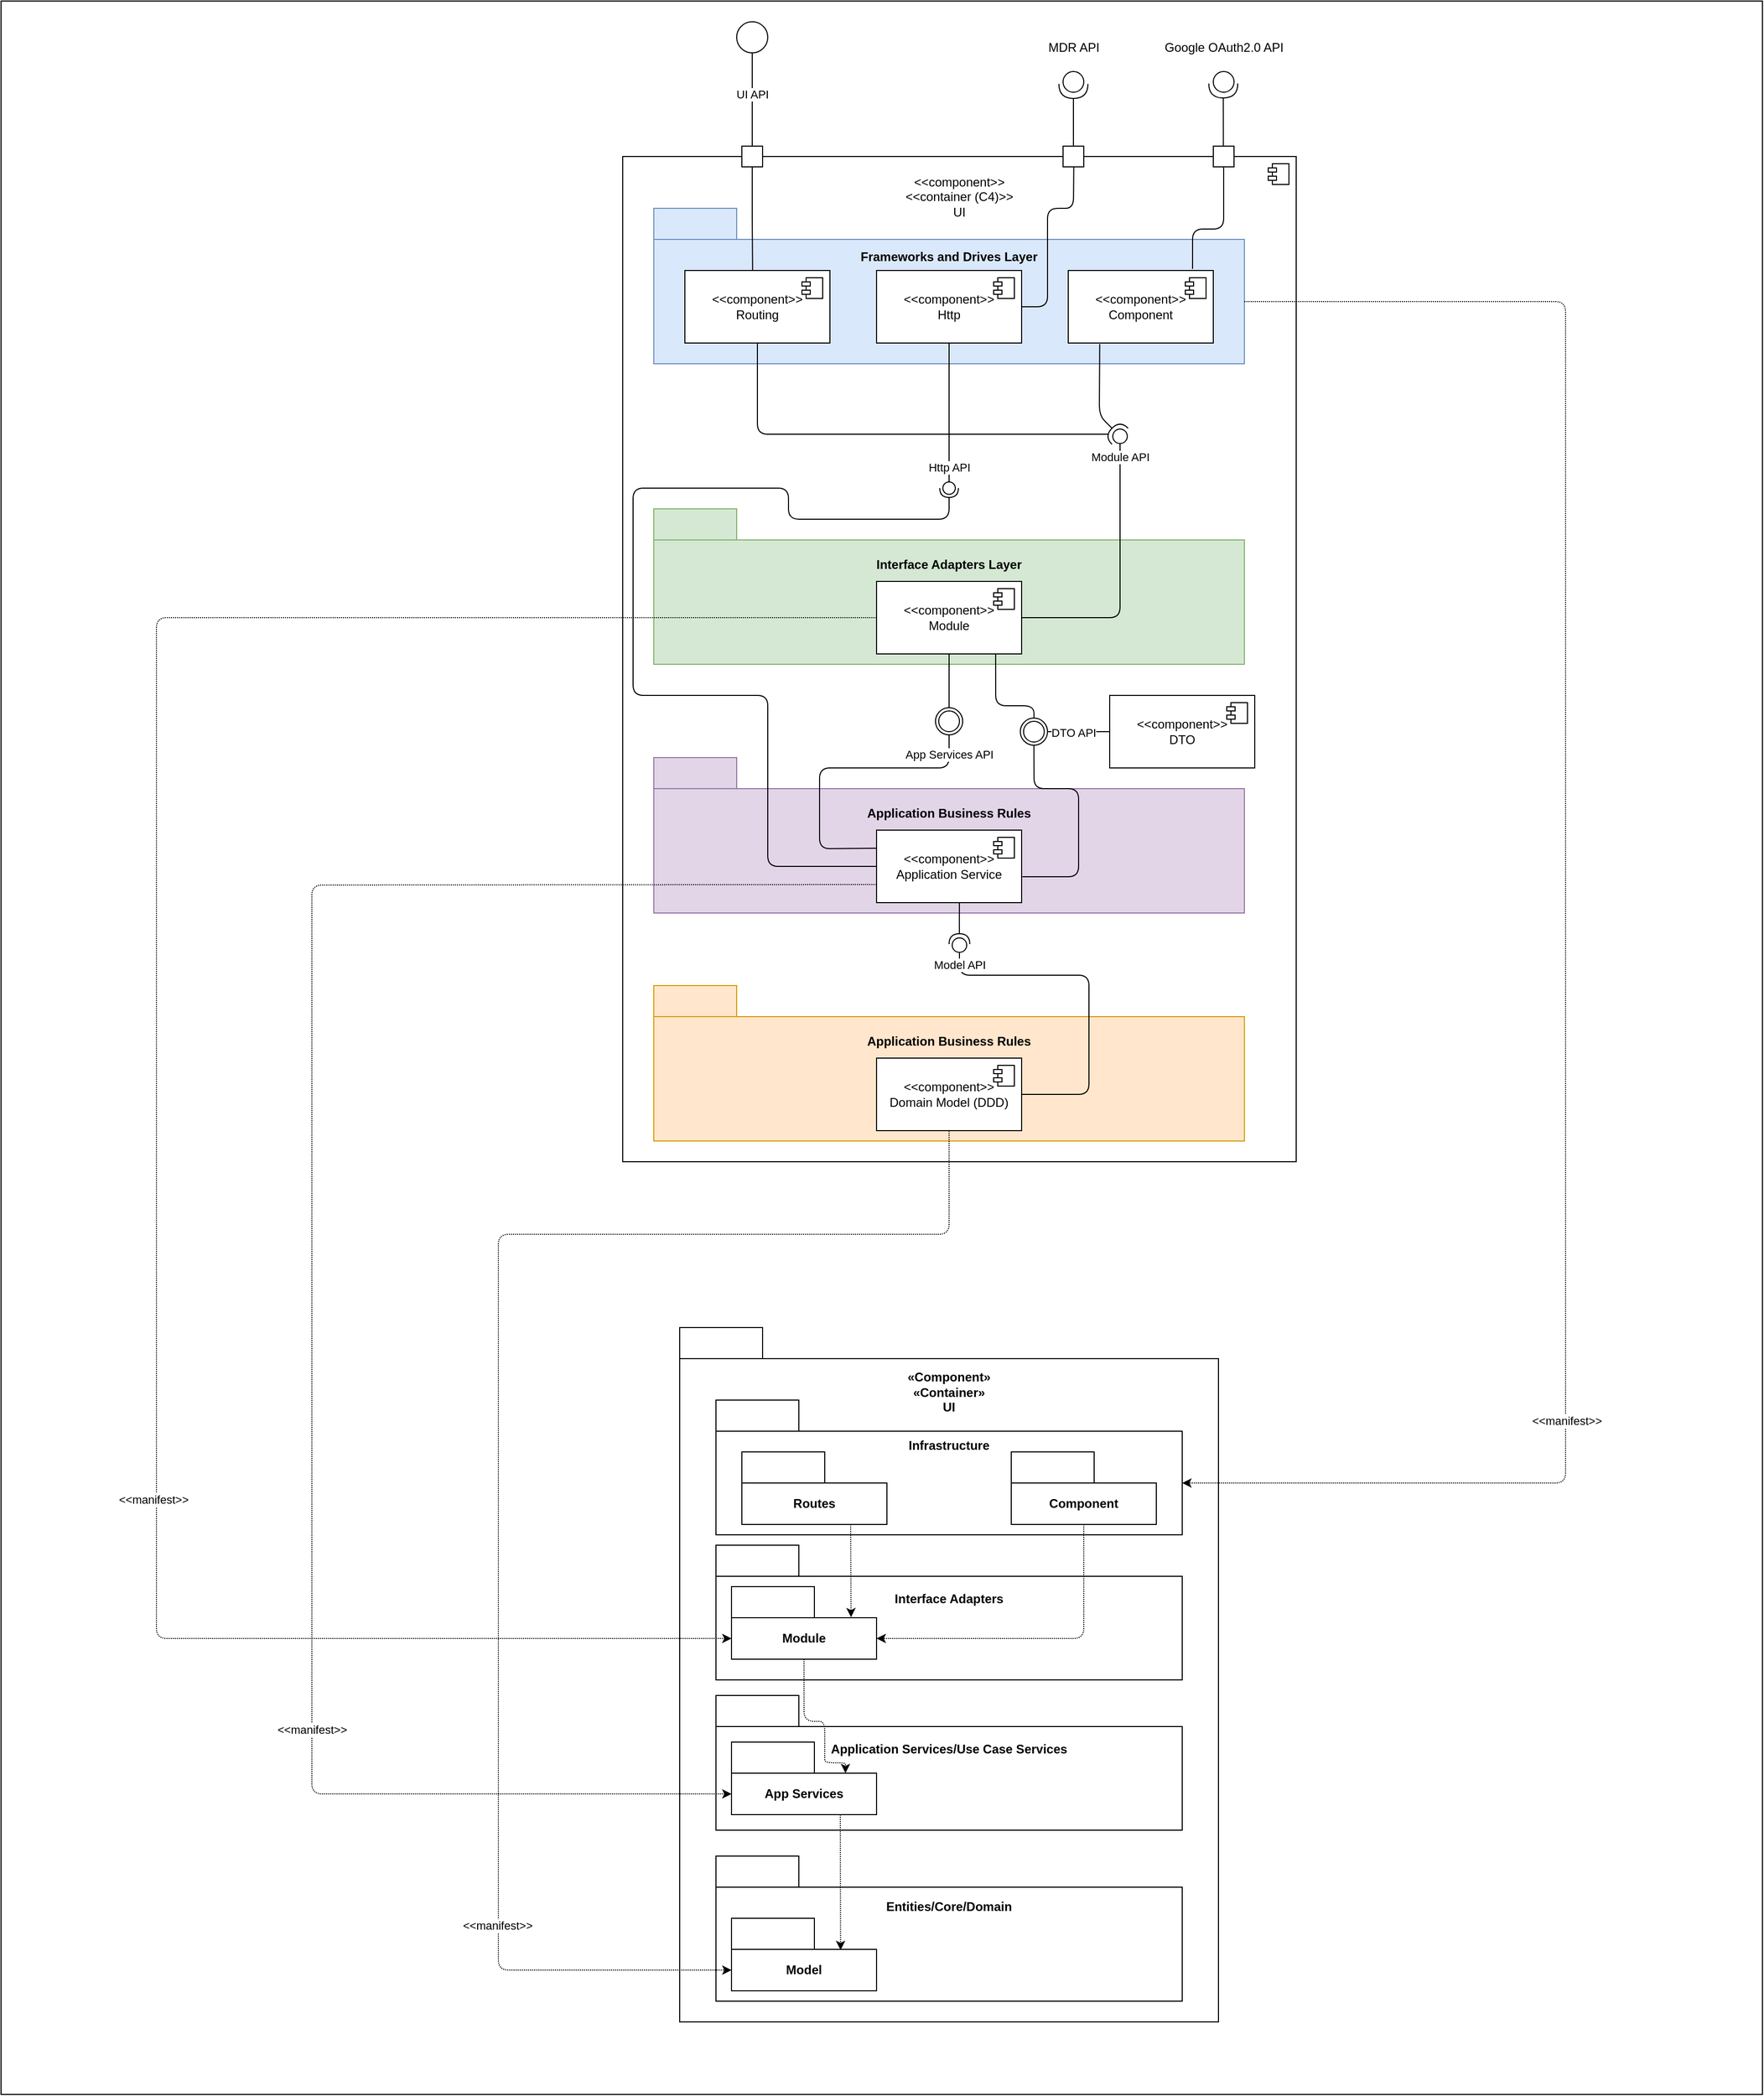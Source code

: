 <mxfile>
    <diagram name="Página-1" id="oDKx01zZ5vxRKA5znKhv">
        <mxGraphModel dx="1364" dy="331" grid="1" gridSize="10" guides="1" tooltips="1" connect="1" arrows="1" fold="1" page="1" pageScale="1" pageWidth="827" pageHeight="1169" math="0" shadow="0">
            <root>
                <mxCell id="0"/>
                <mxCell id="2" value="Untitled Layer" parent="0"/>
                <mxCell id="3" value="" style="rounded=0;whiteSpace=wrap;html=1;" parent="2" vertex="1">
                    <mxGeometry x="350" y="270" width="120" height="60" as="geometry"/>
                </mxCell>
                <mxCell id="4" value="" style="rounded=0;whiteSpace=wrap;html=1;" parent="2" vertex="1">
                    <mxGeometry x="350" y="270" width="120" height="60" as="geometry"/>
                </mxCell>
                <mxCell id="5" value="" style="rounded=0;whiteSpace=wrap;html=1;" parent="2" vertex="1">
                    <mxGeometry x="350" y="270" width="120" height="60" as="geometry"/>
                </mxCell>
                <mxCell id="6" value="" style="rounded=0;whiteSpace=wrap;html=1;" parent="2" vertex="1">
                    <mxGeometry x="-560" width="1700" height="2020" as="geometry"/>
                </mxCell>
                <mxCell id="1" parent="0"/>
                <mxCell id="-gaBI5YNp0DLK8B5nc4l-1" value="&amp;lt;&amp;lt;component&amp;gt;&amp;gt;&lt;div&gt;&amp;lt;&amp;lt;container (C4)&amp;gt;&amp;gt;&lt;/div&gt;&lt;div&gt;UI&lt;/div&gt;&lt;div&gt;&lt;br&gt;&lt;/div&gt;&lt;div&gt;&lt;br&gt;&lt;/div&gt;&lt;div&gt;&lt;br&gt;&lt;/div&gt;&lt;div&gt;&lt;br&gt;&lt;/div&gt;&lt;div&gt;&lt;br&gt;&lt;/div&gt;&lt;div&gt;&lt;br&gt;&lt;/div&gt;&lt;div&gt;&lt;br&gt;&lt;/div&gt;&lt;div&gt;&lt;br&gt;&lt;/div&gt;&lt;div&gt;&lt;br&gt;&lt;/div&gt;&lt;div&gt;&lt;br&gt;&lt;/div&gt;&lt;div&gt;&lt;br&gt;&lt;/div&gt;&lt;div&gt;&lt;br&gt;&lt;/div&gt;&lt;div&gt;&lt;br&gt;&lt;/div&gt;&lt;div&gt;&lt;br&gt;&lt;/div&gt;&lt;div&gt;&lt;br&gt;&lt;/div&gt;&lt;div&gt;&lt;br&gt;&lt;/div&gt;&lt;div&gt;&lt;br&gt;&lt;/div&gt;&lt;div&gt;&lt;br&gt;&lt;/div&gt;&lt;div&gt;&lt;br&gt;&lt;/div&gt;&lt;div&gt;&lt;br&gt;&lt;/div&gt;&lt;div&gt;&lt;br&gt;&lt;/div&gt;&lt;div&gt;&lt;br&gt;&lt;/div&gt;&lt;div&gt;&lt;br&gt;&lt;/div&gt;&lt;div&gt;&lt;br&gt;&lt;/div&gt;&lt;div&gt;&lt;br&gt;&lt;/div&gt;&lt;div&gt;&lt;br&gt;&lt;/div&gt;&lt;div&gt;&lt;br&gt;&lt;/div&gt;&lt;div&gt;&lt;br&gt;&lt;/div&gt;&lt;div&gt;&lt;br&gt;&lt;/div&gt;&lt;div&gt;&lt;br&gt;&lt;/div&gt;&lt;div&gt;&lt;br&gt;&lt;/div&gt;&lt;div&gt;&lt;br&gt;&lt;/div&gt;&lt;div&gt;&lt;br&gt;&lt;/div&gt;&lt;div&gt;&lt;br&gt;&lt;/div&gt;&lt;div&gt;&lt;br&gt;&lt;/div&gt;&lt;div&gt;&lt;br&gt;&lt;/div&gt;&lt;div&gt;&lt;br&gt;&lt;/div&gt;&lt;div&gt;&lt;br&gt;&lt;/div&gt;&lt;div&gt;&lt;br&gt;&lt;/div&gt;&lt;div&gt;&lt;br&gt;&lt;/div&gt;&lt;div&gt;&lt;br&gt;&lt;/div&gt;&lt;div&gt;&lt;br&gt;&lt;/div&gt;&lt;div&gt;&lt;br&gt;&lt;/div&gt;&lt;div&gt;&lt;br&gt;&lt;/div&gt;&lt;div&gt;&lt;br&gt;&lt;/div&gt;&lt;div&gt;&lt;br&gt;&lt;/div&gt;&lt;div&gt;&lt;br&gt;&lt;/div&gt;&lt;div&gt;&lt;br&gt;&lt;/div&gt;&lt;div&gt;&lt;br&gt;&lt;/div&gt;&lt;div&gt;&lt;br&gt;&lt;/div&gt;&lt;div&gt;&lt;br&gt;&lt;/div&gt;&lt;div&gt;&lt;br&gt;&lt;/div&gt;&lt;div&gt;&lt;br&gt;&lt;/div&gt;&lt;div&gt;&lt;br&gt;&lt;/div&gt;&lt;div&gt;&lt;br&gt;&lt;/div&gt;&lt;div&gt;&lt;br&gt;&lt;/div&gt;&lt;div&gt;&lt;br&gt;&lt;/div&gt;&lt;div&gt;&lt;br&gt;&lt;/div&gt;&lt;div&gt;&lt;br&gt;&lt;/div&gt;&lt;div&gt;&lt;br&gt;&lt;/div&gt;&lt;div&gt;&lt;br&gt;&lt;/div&gt;&lt;div&gt;&lt;br&gt;&lt;/div&gt;" style="html=1;dropTarget=0;whiteSpace=wrap;" parent="1" vertex="1">
                    <mxGeometry x="40" y="150" width="650" height="970" as="geometry"/>
                </mxCell>
                <mxCell id="-gaBI5YNp0DLK8B5nc4l-2" value="" style="shape=module;jettyWidth=8;jettyHeight=4;" parent="-gaBI5YNp0DLK8B5nc4l-1" vertex="1">
                    <mxGeometry x="1" width="20" height="20" relative="1" as="geometry">
                        <mxPoint x="-27" y="7" as="offset"/>
                    </mxGeometry>
                </mxCell>
                <mxCell id="-gaBI5YNp0DLK8B5nc4l-3" value="Frameworks and Drives Layer&lt;br&gt;&lt;br&gt;&lt;br&gt;&lt;div&gt;&lt;br&gt;&lt;/div&gt;&lt;div&gt;&lt;br&gt;&lt;/div&gt;&lt;div&gt;&lt;br&gt;&lt;/div&gt;&lt;div&gt;&lt;br&gt;&lt;/div&gt;" style="shape=folder;fontStyle=1;tabWidth=80;tabHeight=30;tabPosition=left;html=1;boundedLbl=1;whiteSpace=wrap;fillColor=#dae8fc;strokeColor=#6c8ebf;" parent="1" vertex="1">
                    <mxGeometry x="70" y="200" width="570" height="150" as="geometry"/>
                </mxCell>
                <mxCell id="-gaBI5YNp0DLK8B5nc4l-4" value="Interface Adapters Layer&lt;div&gt;&lt;br&gt;&lt;/div&gt;&lt;div&gt;&lt;br&gt;&lt;/div&gt;&lt;div&gt;&lt;br&gt;&lt;/div&gt;&lt;div&gt;&lt;br&gt;&lt;/div&gt;&lt;div&gt;&lt;br&gt;&lt;/div&gt;" style="shape=folder;fontStyle=1;tabWidth=80;tabHeight=30;tabPosition=left;html=1;boundedLbl=1;whiteSpace=wrap;fillColor=#d5e8d4;strokeColor=#82b366;" parent="1" vertex="1">
                    <mxGeometry x="70" y="490" width="570" height="150" as="geometry"/>
                </mxCell>
                <mxCell id="-gaBI5YNp0DLK8B5nc4l-5" value="Application Business Rules&lt;div&gt;&lt;br&gt;&lt;/div&gt;&lt;div&gt;&lt;br&gt;&lt;/div&gt;&lt;div&gt;&lt;br&gt;&lt;/div&gt;&lt;div&gt;&lt;br&gt;&lt;/div&gt;&lt;div&gt;&lt;br&gt;&lt;/div&gt;" style="shape=folder;fontStyle=1;tabWidth=80;tabHeight=30;tabPosition=left;html=1;boundedLbl=1;whiteSpace=wrap;fillColor=#e1d5e7;strokeColor=#9673a6;" parent="1" vertex="1">
                    <mxGeometry x="70" y="730" width="570" height="150" as="geometry"/>
                </mxCell>
                <mxCell id="-gaBI5YNp0DLK8B5nc4l-6" value="Application Business Rules&lt;div&gt;&lt;br&gt;&lt;/div&gt;&lt;div&gt;&lt;br&gt;&lt;/div&gt;&lt;div&gt;&lt;br&gt;&lt;/div&gt;&lt;div&gt;&lt;br&gt;&lt;/div&gt;&lt;div&gt;&lt;br&gt;&lt;/div&gt;" style="shape=folder;fontStyle=1;tabWidth=80;tabHeight=30;tabPosition=left;html=1;boundedLbl=1;whiteSpace=wrap;fillColor=#ffe6cc;strokeColor=#d79b00;" parent="1" vertex="1">
                    <mxGeometry x="70" y="950" width="570" height="150" as="geometry"/>
                </mxCell>
                <mxCell id="37" style="edgeStyle=none;html=1;endArrow=none;endFill=0;endSize=12;" parent="1" source="-gaBI5YNp0DLK8B5nc4l-7" edge="1">
                    <mxGeometry relative="1" as="geometry">
                        <mxPoint x="509" y="418" as="targetPoint"/>
                        <Array as="points">
                            <mxPoint x="170" y="418"/>
                        </Array>
                    </mxGeometry>
                </mxCell>
                <mxCell id="-gaBI5YNp0DLK8B5nc4l-7" value="&amp;lt;&amp;lt;component&amp;gt;&amp;gt;&lt;div&gt;Routing&lt;/div&gt;" style="html=1;dropTarget=0;whiteSpace=wrap;" parent="1" vertex="1">
                    <mxGeometry x="100" y="260" width="140" height="70" as="geometry"/>
                </mxCell>
                <mxCell id="-gaBI5YNp0DLK8B5nc4l-8" value="" style="shape=module;jettyWidth=8;jettyHeight=4;" parent="-gaBI5YNp0DLK8B5nc4l-7" vertex="1">
                    <mxGeometry x="1" width="20" height="20" relative="1" as="geometry">
                        <mxPoint x="-27" y="7" as="offset"/>
                    </mxGeometry>
                </mxCell>
                <mxCell id="19" style="edgeStyle=none;html=1;entryX=0.5;entryY=0;entryDx=0;entryDy=0;endArrow=none;endFill=0;endSize=5;" parent="1" source="-gaBI5YNp0DLK8B5nc4l-9" target="17" edge="1">
                    <mxGeometry relative="1" as="geometry"/>
                </mxCell>
                <mxCell id="20" value="Module API" style="edgeStyle=none;html=1;endArrow=oval;endFill=0;endSize=14;exitX=1;exitY=0.5;exitDx=0;exitDy=0;" parent="1" source="-gaBI5YNp0DLK8B5nc4l-9" edge="1">
                    <mxGeometry x="0.852" relative="1" as="geometry">
                        <mxPoint x="520" y="420" as="targetPoint"/>
                        <Array as="points">
                            <mxPoint x="520" y="595"/>
                            <mxPoint x="520" y="510"/>
                        </Array>
                        <mxPoint as="offset"/>
                    </mxGeometry>
                </mxCell>
                <mxCell id="-gaBI5YNp0DLK8B5nc4l-9" value="&amp;lt;&amp;lt;component&amp;gt;&amp;gt;&lt;div&gt;Module&lt;/div&gt;" style="html=1;dropTarget=0;whiteSpace=wrap;" parent="1" vertex="1">
                    <mxGeometry x="285" y="560" width="140" height="70" as="geometry"/>
                </mxCell>
                <mxCell id="-gaBI5YNp0DLK8B5nc4l-10" value="" style="shape=module;jettyWidth=8;jettyHeight=4;" parent="-gaBI5YNp0DLK8B5nc4l-9" vertex="1">
                    <mxGeometry x="1" width="20" height="20" relative="1" as="geometry">
                        <mxPoint x="-27" y="7" as="offset"/>
                    </mxGeometry>
                </mxCell>
                <mxCell id="-gaBI5YNp0DLK8B5nc4l-64" style="edgeStyle=orthogonalEdgeStyle;rounded=0;orthogonalLoop=1;jettySize=auto;html=1;endArrow=halfCircle;endFill=0;exitX=0.571;exitY=0.992;exitDx=0;exitDy=0;exitPerimeter=0;endSize=8;" parent="1" source="-gaBI5YNp0DLK8B5nc4l-11" edge="1">
                    <mxGeometry relative="1" as="geometry">
                        <Array as="points"/>
                        <mxPoint x="365" y="910" as="targetPoint"/>
                    </mxGeometry>
                </mxCell>
                <mxCell id="18" value="App Services API" style="edgeStyle=none;html=1;entryX=0.5;entryY=1;entryDx=0;entryDy=0;endArrow=none;endFill=0;endSize=5;exitX=0;exitY=0.25;exitDx=0;exitDy=0;" parent="1" source="-gaBI5YNp0DLK8B5nc4l-11" target="17" edge="1">
                    <mxGeometry x="0.874" relative="1" as="geometry">
                        <Array as="points">
                            <mxPoint x="230" y="818"/>
                            <mxPoint x="230" y="740"/>
                            <mxPoint x="355" y="740"/>
                        </Array>
                        <mxPoint as="offset"/>
                    </mxGeometry>
                </mxCell>
                <mxCell id="24" style="edgeStyle=none;html=1;exitX=0;exitY=0.5;exitDx=0;exitDy=0;endArrow=halfCircle;endFill=0;endSize=7;" parent="1" source="-gaBI5YNp0DLK8B5nc4l-11" edge="1">
                    <mxGeometry relative="1" as="geometry">
                        <mxPoint x="355" y="470" as="targetPoint"/>
                        <Array as="points">
                            <mxPoint x="180" y="835"/>
                            <mxPoint x="180" y="670"/>
                            <mxPoint x="50" y="670"/>
                            <mxPoint x="50" y="470"/>
                            <mxPoint x="200" y="470"/>
                            <mxPoint x="200" y="500"/>
                            <mxPoint x="280" y="500"/>
                            <mxPoint x="355" y="500"/>
                        </Array>
                    </mxGeometry>
                </mxCell>
                <mxCell id="-gaBI5YNp0DLK8B5nc4l-11" value="&amp;lt;&amp;lt;component&amp;gt;&amp;gt;&lt;div&gt;Application Service&lt;/div&gt;" style="html=1;dropTarget=0;whiteSpace=wrap;" parent="1" vertex="1">
                    <mxGeometry x="285" y="800" width="140" height="70" as="geometry"/>
                </mxCell>
                <mxCell id="-gaBI5YNp0DLK8B5nc4l-12" value="" style="shape=module;jettyWidth=8;jettyHeight=4;" parent="-gaBI5YNp0DLK8B5nc4l-11" vertex="1">
                    <mxGeometry x="1" width="20" height="20" relative="1" as="geometry">
                        <mxPoint x="-27" y="7" as="offset"/>
                    </mxGeometry>
                </mxCell>
                <mxCell id="14" value="Model API" style="edgeStyle=none;html=1;endArrow=circle;endFill=0;endSize=6;exitX=1;exitY=0.5;exitDx=0;exitDy=0;" parent="1" source="-gaBI5YNp0DLK8B5nc4l-13" edge="1">
                    <mxGeometry x="0.842" relative="1" as="geometry">
                        <mxPoint x="365" y="903" as="targetPoint"/>
                        <Array as="points">
                            <mxPoint x="490" y="1055"/>
                            <mxPoint x="490" y="940"/>
                            <mxPoint x="365" y="940"/>
                        </Array>
                        <mxPoint as="offset"/>
                    </mxGeometry>
                </mxCell>
                <mxCell id="-gaBI5YNp0DLK8B5nc4l-13" value="&amp;lt;&amp;lt;component&amp;gt;&amp;gt;&lt;div&gt;Domain Model (DDD)&lt;/div&gt;" style="html=1;dropTarget=0;whiteSpace=wrap;" parent="1" vertex="1">
                    <mxGeometry x="285" y="1020" width="140" height="70" as="geometry"/>
                </mxCell>
                <mxCell id="-gaBI5YNp0DLK8B5nc4l-14" value="" style="shape=module;jettyWidth=8;jettyHeight=4;" parent="-gaBI5YNp0DLK8B5nc4l-13" vertex="1">
                    <mxGeometry x="1" width="20" height="20" relative="1" as="geometry">
                        <mxPoint x="-27" y="7" as="offset"/>
                    </mxGeometry>
                </mxCell>
                <mxCell id="21" style="edgeStyle=none;html=1;endArrow=halfCircle;endFill=0;endSize=9;exitX=0.217;exitY=1.015;exitDx=0;exitDy=0;exitPerimeter=0;" parent="1" source="-gaBI5YNp0DLK8B5nc4l-21" edge="1">
                    <mxGeometry relative="1" as="geometry">
                        <mxPoint x="520" y="420" as="targetPoint"/>
                        <Array as="points">
                            <mxPoint x="500" y="400"/>
                            <mxPoint x="510" y="410"/>
                        </Array>
                    </mxGeometry>
                </mxCell>
                <mxCell id="28" style="edgeStyle=none;html=1;endArrow=none;endFill=0;endSize=12;exitX=0.857;exitY=-0.021;exitDx=0;exitDy=0;exitPerimeter=0;" parent="1" source="-gaBI5YNp0DLK8B5nc4l-21" target="25" edge="1">
                    <mxGeometry relative="1" as="geometry">
                        <Array as="points">
                            <mxPoint x="590" y="220"/>
                            <mxPoint x="620" y="220"/>
                        </Array>
                    </mxGeometry>
                </mxCell>
                <mxCell id="-gaBI5YNp0DLK8B5nc4l-21" value="&amp;lt;&amp;lt;component&amp;gt;&amp;gt;&lt;div&gt;Component&lt;/div&gt;" style="html=1;dropTarget=0;whiteSpace=wrap;" parent="1" vertex="1">
                    <mxGeometry x="470" y="260" width="140" height="70" as="geometry"/>
                </mxCell>
                <mxCell id="-gaBI5YNp0DLK8B5nc4l-22" value="" style="shape=module;jettyWidth=8;jettyHeight=4;" parent="-gaBI5YNp0DLK8B5nc4l-21" vertex="1">
                    <mxGeometry x="1" width="20" height="20" relative="1" as="geometry">
                        <mxPoint x="-27" y="7" as="offset"/>
                    </mxGeometry>
                </mxCell>
                <mxCell id="-gaBI5YNp0DLK8B5nc4l-24" value="" style="ellipse;whiteSpace=wrap;html=1;align=center;aspect=fixed;fillColor=none;strokeColor=none;resizable=0;perimeter=centerPerimeter;rotatable=0;allowArrows=0;points=[];outlineConnect=1;" parent="1" vertex="1">
                    <mxGeometry x="150" y="410" width="10" height="10" as="geometry"/>
                </mxCell>
                <mxCell id="-gaBI5YNp0DLK8B5nc4l-42" value="" style="ellipse;whiteSpace=wrap;html=1;align=center;aspect=fixed;fillColor=none;strokeColor=none;resizable=0;perimeter=centerPerimeter;rotatable=0;allowArrows=0;points=[];outlineConnect=1;" parent="1" vertex="1">
                    <mxGeometry x="360" y="970" width="10" height="10" as="geometry"/>
                </mxCell>
                <mxCell id="-gaBI5YNp0DLK8B5nc4l-92" style="edgeStyle=orthogonalEdgeStyle;rounded=0;orthogonalLoop=1;jettySize=auto;html=1;endArrow=none;endFill=0;" parent="1" source="-gaBI5YNp0DLK8B5nc4l-88" target="-gaBI5YNp0DLK8B5nc4l-91" edge="1">
                    <mxGeometry relative="1" as="geometry"/>
                </mxCell>
                <mxCell id="-gaBI5YNp0DLK8B5nc4l-94" value="UI API" style="edgeLabel;html=1;align=center;verticalAlign=middle;resizable=0;points=[];" parent="-gaBI5YNp0DLK8B5nc4l-92" vertex="1" connectable="0">
                    <mxGeometry x="-0.802" y="-1" relative="1" as="geometry">
                        <mxPoint x="1" y="31" as="offset"/>
                    </mxGeometry>
                </mxCell>
                <mxCell id="-gaBI5YNp0DLK8B5nc4l-88" value="" style="ellipse;whiteSpace=wrap;html=1;aspect=fixed;" parent="1" vertex="1">
                    <mxGeometry x="150" y="20" width="30" height="30" as="geometry"/>
                </mxCell>
                <mxCell id="-gaBI5YNp0DLK8B5nc4l-91" value="" style="verticalLabelPosition=bottom;verticalAlign=top;html=1;shape=mxgraph.basic.rect;fillColor2=none;strokeWidth=1;size=20;indent=5;" parent="1" vertex="1">
                    <mxGeometry x="155" y="140" width="20" height="20" as="geometry"/>
                </mxCell>
                <mxCell id="-gaBI5YNp0DLK8B5nc4l-93" style="edgeStyle=orthogonalEdgeStyle;rounded=0;orthogonalLoop=1;jettySize=auto;html=1;entryX=0.467;entryY=0.006;entryDx=0;entryDy=0;entryPerimeter=0;endArrow=none;endFill=0;" parent="1" source="-gaBI5YNp0DLK8B5nc4l-91" target="-gaBI5YNp0DLK8B5nc4l-7" edge="1">
                    <mxGeometry relative="1" as="geometry"/>
                </mxCell>
                <mxCell id="23" value="Http API" style="edgeStyle=none;html=1;endArrow=oval;endFill=0;endSize=12;" parent="1" source="11" edge="1">
                    <mxGeometry x="0.714" relative="1" as="geometry">
                        <mxPoint x="355" y="470" as="targetPoint"/>
                        <mxPoint as="offset"/>
                    </mxGeometry>
                </mxCell>
                <mxCell id="27" style="edgeStyle=none;html=1;entryX=0.517;entryY=1;entryDx=0;entryDy=0;entryPerimeter=0;endArrow=none;endFill=0;endSize=12;exitX=1;exitY=0.5;exitDx=0;exitDy=0;" parent="1" source="11" target="26" edge="1">
                    <mxGeometry relative="1" as="geometry">
                        <Array as="points">
                            <mxPoint x="450" y="295"/>
                            <mxPoint x="450" y="200"/>
                            <mxPoint x="475" y="200"/>
                        </Array>
                    </mxGeometry>
                </mxCell>
                <mxCell id="11" value="&amp;lt;&amp;lt;component&amp;gt;&amp;gt;&lt;div&gt;Http&lt;/div&gt;" style="html=1;dropTarget=0;whiteSpace=wrap;" parent="1" vertex="1">
                    <mxGeometry x="285" y="260" width="140" height="70" as="geometry"/>
                </mxCell>
                <mxCell id="12" value="" style="shape=module;jettyWidth=8;jettyHeight=4;" parent="11" vertex="1">
                    <mxGeometry x="1" width="20" height="20" relative="1" as="geometry">
                        <mxPoint x="-27" y="7" as="offset"/>
                    </mxGeometry>
                </mxCell>
                <mxCell id="17" value="" style="ellipse;whiteSpace=wrap;html=1;aspect=fixed;" parent="1" vertex="1">
                    <mxGeometry x="341.88" y="681.88" width="26.25" height="26.25" as="geometry"/>
                </mxCell>
                <mxCell id="16" value="" style="ellipse;whiteSpace=wrap;html=1;aspect=fixed;" parent="1" vertex="1">
                    <mxGeometry x="345" y="685" width="20" height="20" as="geometry"/>
                </mxCell>
                <mxCell id="25" value="" style="verticalLabelPosition=bottom;verticalAlign=top;html=1;shape=mxgraph.basic.rect;fillColor2=none;strokeWidth=1;size=20;indent=5;" parent="1" vertex="1">
                    <mxGeometry x="610" y="140" width="20" height="20" as="geometry"/>
                </mxCell>
                <mxCell id="29" style="edgeStyle=none;html=1;endArrow=halfCircle;endFill=0;endSize=12;" parent="1" source="26" edge="1">
                    <mxGeometry relative="1" as="geometry">
                        <mxPoint x="475" y="80" as="targetPoint"/>
                    </mxGeometry>
                </mxCell>
                <mxCell id="26" value="" style="verticalLabelPosition=bottom;verticalAlign=top;html=1;shape=mxgraph.basic.rect;fillColor2=none;strokeWidth=1;size=20;indent=5;" parent="1" vertex="1">
                    <mxGeometry x="465" y="140" width="20" height="20" as="geometry"/>
                </mxCell>
                <mxCell id="30" style="edgeStyle=none;html=1;entryX=0.662;entryY=0.061;entryDx=0;entryDy=0;entryPerimeter=0;endArrow=halfCircle;endFill=0;endSize=12;" parent="1" edge="1">
                    <mxGeometry relative="1" as="geometry">
                        <mxPoint x="619.733" y="140" as="sourcePoint"/>
                        <mxPoint x="619.63" y="79.54" as="targetPoint"/>
                    </mxGeometry>
                </mxCell>
                <mxCell id="31" value="" style="ellipse;whiteSpace=wrap;html=1;aspect=fixed;" parent="1" vertex="1">
                    <mxGeometry x="465" y="68" width="20" height="20" as="geometry"/>
                </mxCell>
                <mxCell id="34" value="" style="ellipse;whiteSpace=wrap;html=1;aspect=fixed;" parent="1" vertex="1">
                    <mxGeometry x="610" y="68" width="20" height="20" as="geometry"/>
                </mxCell>
                <mxCell id="35" value="MDR API" style="text;html=1;align=center;verticalAlign=middle;resizable=0;points=[];autosize=1;strokeColor=none;fillColor=none;" parent="1" vertex="1">
                    <mxGeometry x="440" y="30" width="70" height="30" as="geometry"/>
                </mxCell>
                <mxCell id="36" value="Google OAuth2.0 API" style="text;html=1;align=center;verticalAlign=middle;resizable=0;points=[];autosize=1;strokeColor=none;fillColor=none;" parent="1" vertex="1">
                    <mxGeometry x="550" y="30" width="140" height="30" as="geometry"/>
                </mxCell>
                <mxCell id="52" value="&lt;div&gt;«Component»&lt;/div&gt;&lt;div&gt;«Container»&lt;/div&gt;&lt;div&gt;UI&lt;/div&gt;&lt;div&gt;&lt;br&gt;&lt;/div&gt;&lt;div&gt;&lt;br&gt;&lt;/div&gt;&lt;div&gt;&lt;br&gt;&lt;/div&gt;&lt;div&gt;&lt;br&gt;&lt;/div&gt;&lt;div&gt;&lt;br&gt;&lt;/div&gt;&lt;div&gt;&lt;br&gt;&lt;/div&gt;&lt;div&gt;&lt;br&gt;&lt;/div&gt;&lt;div&gt;&lt;br&gt;&lt;/div&gt;&lt;div&gt;&lt;br&gt;&lt;/div&gt;&lt;div&gt;&lt;br&gt;&lt;/div&gt;&lt;div&gt;&lt;br&gt;&lt;/div&gt;&lt;div&gt;&lt;br&gt;&lt;/div&gt;&lt;div&gt;&lt;br&gt;&lt;/div&gt;&lt;div&gt;&lt;br&gt;&lt;/div&gt;&lt;div&gt;&lt;br&gt;&lt;/div&gt;&lt;div&gt;&lt;br&gt;&lt;/div&gt;&lt;div&gt;&lt;br&gt;&lt;/div&gt;&lt;div&gt;&lt;br&gt;&lt;/div&gt;&lt;div&gt;&lt;br&gt;&lt;/div&gt;&lt;div&gt;&lt;br&gt;&lt;/div&gt;&lt;div&gt;&lt;br&gt;&lt;/div&gt;&lt;div&gt;&lt;br&gt;&lt;/div&gt;&lt;div&gt;&lt;br&gt;&lt;/div&gt;&lt;div&gt;&lt;br&gt;&lt;/div&gt;&lt;div&gt;&lt;br&gt;&lt;/div&gt;&lt;div&gt;&lt;br&gt;&lt;/div&gt;&lt;div&gt;&lt;br&gt;&lt;/div&gt;&lt;div&gt;&lt;br&gt;&lt;/div&gt;&lt;div&gt;&lt;br&gt;&lt;/div&gt;&lt;div&gt;&lt;br&gt;&lt;/div&gt;&lt;div&gt;&lt;br&gt;&lt;/div&gt;&lt;div&gt;&lt;br&gt;&lt;/div&gt;&lt;div&gt;&lt;br&gt;&lt;/div&gt;&lt;div&gt;&lt;br&gt;&lt;/div&gt;&lt;div&gt;&lt;br&gt;&lt;/div&gt;&lt;div&gt;&lt;br&gt;&lt;/div&gt;&lt;div&gt;&lt;br&gt;&lt;/div&gt;&lt;div&gt;&lt;br&gt;&lt;/div&gt;&lt;div&gt;&lt;br&gt;&lt;/div&gt;&lt;div&gt;&lt;br&gt;&lt;/div&gt;" style="shape=folder;fontStyle=1;tabWidth=80;tabHeight=30;tabPosition=left;html=1;boundedLbl=1;whiteSpace=wrap;" parent="1" vertex="1">
                    <mxGeometry x="95" y="1280" width="520" height="670" as="geometry"/>
                </mxCell>
                <mxCell id="53" value="Infrastructure&lt;div&gt;&lt;br&gt;&lt;/div&gt;&lt;div&gt;&lt;br&gt;&lt;/div&gt;&lt;div&gt;&lt;br&gt;&lt;/div&gt;&lt;div&gt;&lt;br&gt;&lt;/div&gt;&lt;div&gt;&lt;br&gt;&lt;/div&gt;" style="shape=folder;fontStyle=1;tabWidth=80;tabHeight=30;tabPosition=left;html=1;boundedLbl=1;whiteSpace=wrap;" parent="1" vertex="1">
                    <mxGeometry x="130" y="1350" width="450" height="130" as="geometry"/>
                </mxCell>
                <mxCell id="54" value="Routes" style="shape=folder;fontStyle=1;tabWidth=80;tabHeight=30;tabPosition=left;html=1;boundedLbl=1;whiteSpace=wrap;" parent="1" vertex="1">
                    <mxGeometry x="155" y="1400" width="140" height="70" as="geometry"/>
                </mxCell>
                <mxCell id="55" value="Component" style="shape=folder;fontStyle=1;tabWidth=80;tabHeight=30;tabPosition=left;html=1;boundedLbl=1;whiteSpace=wrap;" parent="1" vertex="1">
                    <mxGeometry x="415" y="1400" width="140" height="70" as="geometry"/>
                </mxCell>
                <mxCell id="56" value="&lt;div&gt;Interface Adapters&lt;/div&gt;&lt;div&gt;&lt;br&gt;&lt;/div&gt;&lt;div&gt;&lt;br&gt;&lt;/div&gt;&lt;div&gt;&lt;br&gt;&lt;/div&gt;&lt;div&gt;&lt;br&gt;&lt;/div&gt;" style="shape=folder;fontStyle=1;tabWidth=80;tabHeight=30;tabPosition=left;html=1;boundedLbl=1;whiteSpace=wrap;" parent="1" vertex="1">
                    <mxGeometry x="130" y="1490" width="450" height="130" as="geometry"/>
                </mxCell>
                <mxCell id="57" value="&lt;div&gt;Application Services/Use Case Services&lt;/div&gt;&lt;div&gt;&lt;br&gt;&lt;/div&gt;&lt;div&gt;&lt;br&gt;&lt;/div&gt;&lt;div&gt;&lt;br&gt;&lt;/div&gt;&lt;div&gt;&lt;br&gt;&lt;/div&gt;" style="shape=folder;fontStyle=1;tabWidth=80;tabHeight=30;tabPosition=left;html=1;boundedLbl=1;whiteSpace=wrap;" parent="1" vertex="1">
                    <mxGeometry x="130" y="1635" width="450" height="130" as="geometry"/>
                </mxCell>
                <mxCell id="58" value="App Services" style="shape=folder;fontStyle=1;tabWidth=80;tabHeight=30;tabPosition=left;html=1;boundedLbl=1;whiteSpace=wrap;" parent="1" vertex="1">
                    <mxGeometry x="145" y="1680" width="140" height="70" as="geometry"/>
                </mxCell>
                <mxCell id="59" value="&lt;div&gt;Entities/Core/Domain&lt;/div&gt;&lt;div&gt;&lt;br&gt;&lt;/div&gt;&lt;div&gt;&lt;br&gt;&lt;/div&gt;&lt;div&gt;&lt;br&gt;&lt;/div&gt;&lt;div&gt;&lt;br&gt;&lt;/div&gt;&lt;div&gt;&lt;br&gt;&lt;/div&gt;" style="shape=folder;fontStyle=1;tabWidth=80;tabHeight=30;tabPosition=left;html=1;boundedLbl=1;whiteSpace=wrap;" parent="1" vertex="1">
                    <mxGeometry x="130" y="1790" width="450" height="140" as="geometry"/>
                </mxCell>
                <mxCell id="60" value="Model" style="shape=folder;fontStyle=1;tabWidth=80;tabHeight=30;tabPosition=left;html=1;boundedLbl=1;whiteSpace=wrap;" parent="1" vertex="1">
                    <mxGeometry x="145" y="1850" width="140" height="70" as="geometry"/>
                </mxCell>
                <mxCell id="61" style="edgeStyle=none;jumpSize=6;html=1;entryX=0;entryY=0;entryDx=110;entryDy=30;entryPerimeter=0;dashed=1;dashPattern=1 1;strokeColor=default;exitX=0.5;exitY=1;exitDx=0;exitDy=0;exitPerimeter=0;" parent="1" source="62" target="58" edge="1">
                    <mxGeometry relative="1" as="geometry">
                        <Array as="points">
                            <mxPoint x="215" y="1660"/>
                            <mxPoint x="235" y="1660"/>
                            <mxPoint x="235" y="1690"/>
                            <mxPoint x="235" y="1700"/>
                            <mxPoint x="255" y="1700"/>
                        </Array>
                    </mxGeometry>
                </mxCell>
                <mxCell id="62" value="Module" style="shape=folder;fontStyle=1;tabWidth=80;tabHeight=30;tabPosition=left;html=1;boundedLbl=1;whiteSpace=wrap;" parent="1" vertex="1">
                    <mxGeometry x="145" y="1530" width="140" height="70" as="geometry"/>
                </mxCell>
                <mxCell id="63" style="edgeStyle=none;html=1;exitX=0.75;exitY=1;exitDx=0;exitDy=0;exitPerimeter=0;entryX=0.824;entryY=0.422;entryDx=0;entryDy=0;entryPerimeter=0;dashed=1;dashPattern=1 1;strokeColor=default;jumpSize=6;" parent="1" source="54" target="62" edge="1">
                    <mxGeometry relative="1" as="geometry"/>
                </mxCell>
                <mxCell id="64" style="edgeStyle=none;jumpSize=6;html=1;entryX=0;entryY=0;entryDx=140;entryDy=50;entryPerimeter=0;dashed=1;dashPattern=1 1;strokeColor=default;" parent="1" source="55" target="62" edge="1">
                    <mxGeometry relative="1" as="geometry">
                        <Array as="points">
                            <mxPoint x="485" y="1580"/>
                        </Array>
                    </mxGeometry>
                </mxCell>
                <mxCell id="65" style="edgeStyle=none;jumpSize=6;html=1;exitX=0.75;exitY=1;exitDx=0;exitDy=0;exitPerimeter=0;entryX=0.752;entryY=0.439;entryDx=0;entryDy=0;entryPerimeter=0;dashed=1;dashPattern=1 1;strokeColor=default;" parent="1" source="58" target="60" edge="1">
                    <mxGeometry relative="1" as="geometry"/>
                </mxCell>
                <mxCell id="66" style="edgeStyle=none;html=1;exitX=0.5;exitY=1;exitDx=0;exitDy=0;entryX=0;entryY=0;entryDx=0;entryDy=50;entryPerimeter=0;dashed=1;dashPattern=1 1;" parent="1" source="-gaBI5YNp0DLK8B5nc4l-13" target="60" edge="1">
                    <mxGeometry relative="1" as="geometry">
                        <Array as="points">
                            <mxPoint x="355" y="1190"/>
                            <mxPoint x="-80" y="1190"/>
                            <mxPoint x="-80" y="1900"/>
                        </Array>
                    </mxGeometry>
                </mxCell>
                <mxCell id="67" value="&amp;lt;&amp;lt;manifest&amp;gt;&amp;gt;" style="edgeLabel;html=1;align=center;verticalAlign=middle;resizable=0;points=[];" parent="66" vertex="1" connectable="0">
                    <mxGeometry x="0.635" y="-1" relative="1" as="geometry">
                        <mxPoint as="offset"/>
                    </mxGeometry>
                </mxCell>
                <mxCell id="68" style="edgeStyle=none;html=1;exitX=0;exitY=0.75;exitDx=0;exitDy=0;entryX=0;entryY=0;entryDx=0;entryDy=50;entryPerimeter=0;dashed=1;dashPattern=1 1;" parent="1" source="-gaBI5YNp0DLK8B5nc4l-11" target="58" edge="1">
                    <mxGeometry relative="1" as="geometry">
                        <Array as="points">
                            <mxPoint x="-260" y="853"/>
                            <mxPoint x="-260" y="1730"/>
                        </Array>
                    </mxGeometry>
                </mxCell>
                <mxCell id="69" value="&amp;lt;&amp;lt;manifest&amp;gt;&amp;gt;" style="edgeLabel;html=1;align=center;verticalAlign=middle;resizable=0;points=[];" parent="68" vertex="1" connectable="0">
                    <mxGeometry x="0.488" relative="1" as="geometry">
                        <mxPoint as="offset"/>
                    </mxGeometry>
                </mxCell>
                <mxCell id="72" style="edgeStyle=none;html=1;exitX=0;exitY=0;exitDx=570;exitDy=90;exitPerimeter=0;entryX=0;entryY=0;entryDx=450;entryDy=80;entryPerimeter=0;dashed=1;dashPattern=1 1;" parent="1" source="-gaBI5YNp0DLK8B5nc4l-3" target="53" edge="1">
                    <mxGeometry relative="1" as="geometry">
                        <Array as="points">
                            <mxPoint x="950" y="290"/>
                            <mxPoint x="950" y="1430"/>
                        </Array>
                    </mxGeometry>
                </mxCell>
                <mxCell id="73" value="&amp;lt;&amp;lt;manifest&amp;gt;&amp;gt;" style="edgeLabel;html=1;align=center;verticalAlign=middle;resizable=0;points=[];" parent="72" vertex="1" connectable="0">
                    <mxGeometry x="0.527" y="1" relative="1" as="geometry">
                        <mxPoint as="offset"/>
                    </mxGeometry>
                </mxCell>
                <mxCell id="70" style="edgeStyle=none;html=1;exitX=0;exitY=0.5;exitDx=0;exitDy=0;entryX=0;entryY=0;entryDx=0;entryDy=50;entryPerimeter=0;dashed=1;dashPattern=1 1;" parent="1" source="-gaBI5YNp0DLK8B5nc4l-9" target="62" edge="1">
                    <mxGeometry relative="1" as="geometry">
                        <Array as="points">
                            <mxPoint x="-410" y="595"/>
                            <mxPoint x="-410" y="1580"/>
                        </Array>
                    </mxGeometry>
                </mxCell>
                <mxCell id="71" value="&amp;lt;&amp;lt;manifest&amp;gt;&amp;gt;" style="edgeLabel;html=1;align=center;verticalAlign=middle;resizable=0;points=[];" parent="70" vertex="1" connectable="0">
                    <mxGeometry x="0.383" y="-3" relative="1" as="geometry">
                        <mxPoint as="offset"/>
                    </mxGeometry>
                </mxCell>
                <mxCell id="82" style="edgeStyle=none;html=1;entryX=0.5;entryY=0;entryDx=0;entryDy=0;endArrow=none;endFill=0;exitX=0.821;exitY=0.995;exitDx=0;exitDy=0;exitPerimeter=0;" edge="1" parent="1" target="87" source="-gaBI5YNp0DLK8B5nc4l-9">
                    <mxGeometry relative="1" as="geometry">
                        <Array as="points">
                            <mxPoint x="400" y="680"/>
                            <mxPoint x="437" y="680"/>
                        </Array>
                        <mxPoint x="400" y="640" as="sourcePoint"/>
                    </mxGeometry>
                </mxCell>
                <mxCell id="83" style="edgeStyle=none;html=1;exitX=1;exitY=0.5;exitDx=0;exitDy=0;entryX=0;entryY=0.5;entryDx=0;entryDy=0;endArrow=none;endFill=0;" edge="1" parent="1" source="86" target="88">
                    <mxGeometry relative="1" as="geometry"/>
                </mxCell>
                <mxCell id="84" style="edgeStyle=none;html=1;exitX=0.5;exitY=1;exitDx=0;exitDy=0;entryX=1.005;entryY=0.643;entryDx=0;entryDy=0;endArrow=none;endFill=0;entryPerimeter=0;" edge="1" parent="1" source="86" target="-gaBI5YNp0DLK8B5nc4l-11">
                    <mxGeometry relative="1" as="geometry">
                        <Array as="points">
                            <mxPoint x="437" y="760"/>
                            <mxPoint x="480" y="760"/>
                            <mxPoint x="480" y="845"/>
                        </Array>
                        <mxPoint x="435" y="845" as="targetPoint"/>
                    </mxGeometry>
                </mxCell>
                <mxCell id="85" value="DTO API" style="edgeLabel;html=1;align=center;verticalAlign=middle;resizable=0;points=[];" vertex="1" connectable="0" parent="84">
                    <mxGeometry x="-0.885" relative="1" as="geometry">
                        <mxPoint x="38" y="-25" as="offset"/>
                    </mxGeometry>
                </mxCell>
                <mxCell id="86" value="" style="ellipse;whiteSpace=wrap;html=1;aspect=fixed;" vertex="1" parent="1">
                    <mxGeometry x="423.75" y="691.88" width="26.25" height="26.25" as="geometry"/>
                </mxCell>
                <mxCell id="87" value="" style="ellipse;whiteSpace=wrap;html=1;aspect=fixed;" vertex="1" parent="1">
                    <mxGeometry x="426.88" y="695.01" width="20" height="20" as="geometry"/>
                </mxCell>
                <mxCell id="88" value="&amp;lt;&amp;lt;component&amp;gt;&amp;gt;&lt;div&gt;DTO&lt;/div&gt;" style="html=1;dropTarget=0;whiteSpace=wrap;" vertex="1" parent="1">
                    <mxGeometry x="510" y="670.01" width="140" height="70" as="geometry"/>
                </mxCell>
                <mxCell id="89" value="" style="shape=module;jettyWidth=8;jettyHeight=4;" vertex="1" parent="88">
                    <mxGeometry x="1" width="20" height="20" relative="1" as="geometry">
                        <mxPoint x="-27" y="7" as="offset"/>
                    </mxGeometry>
                </mxCell>
            </root>
        </mxGraphModel>
    </diagram>
</mxfile>